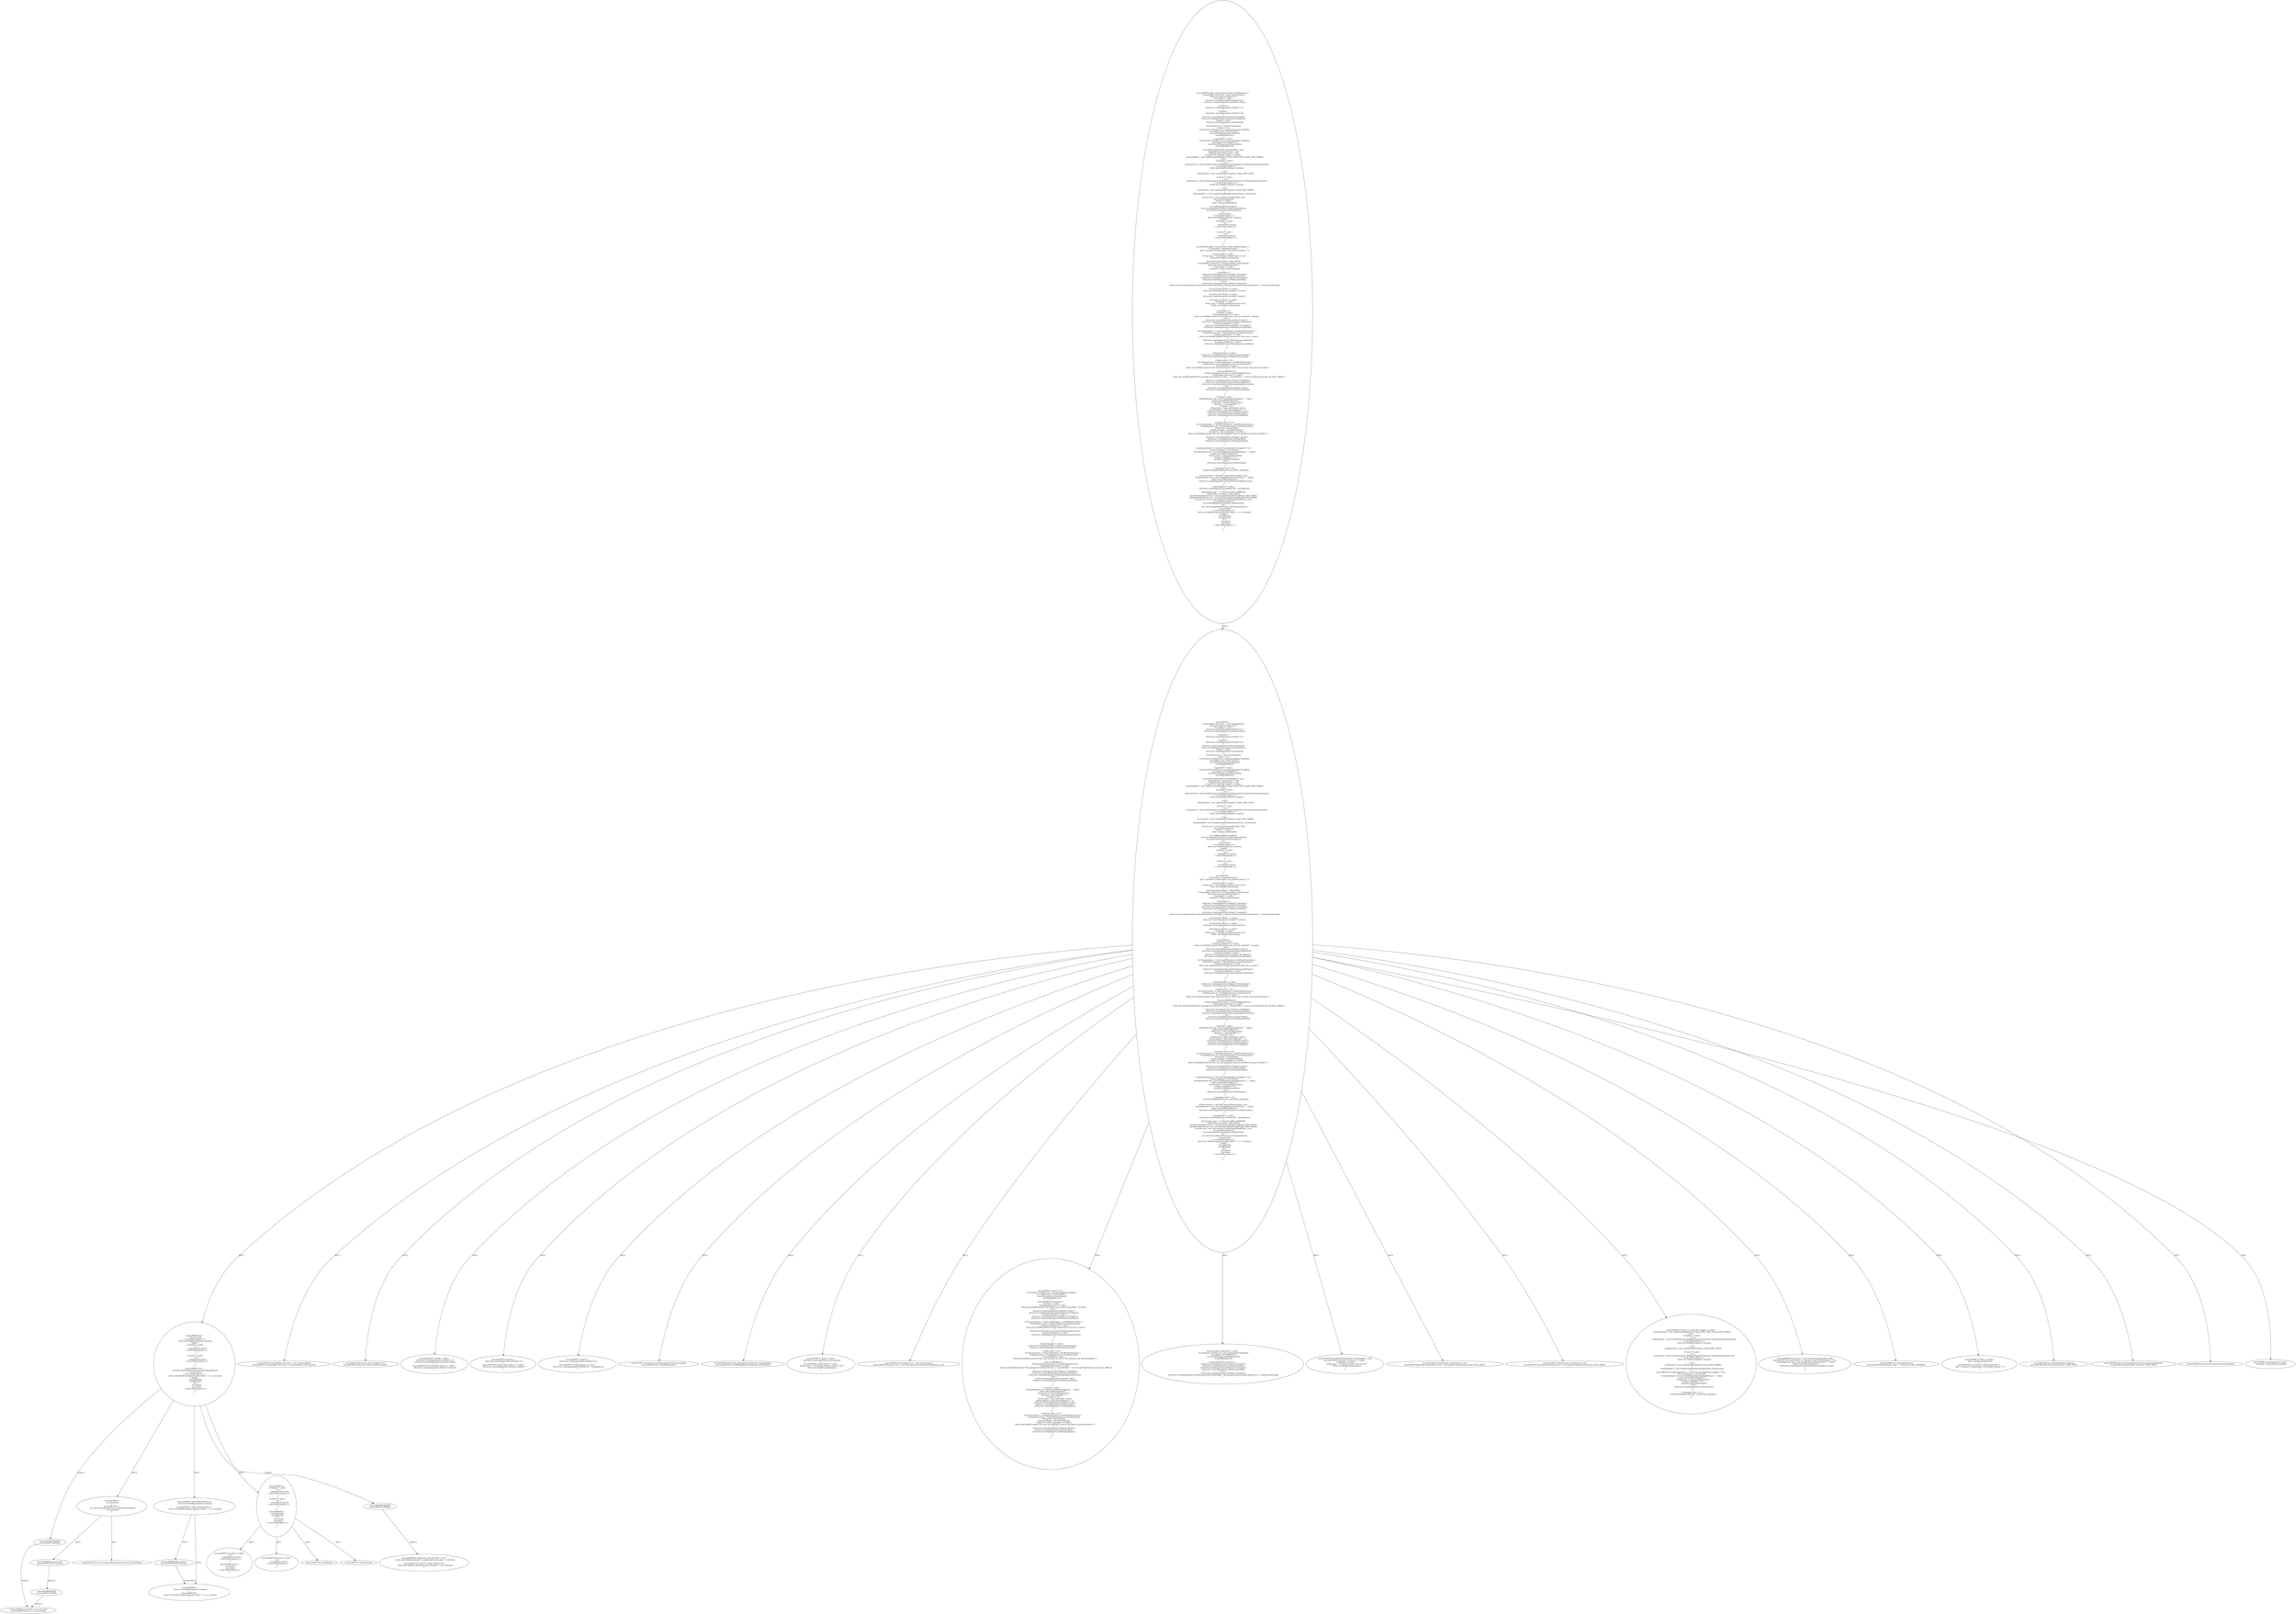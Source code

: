 digraph "Pattern" {
0 [label="execute#?#68:INSERT
execute#?#153:INSERT" shape=ellipse]
1 [label="execute#?#67:try \{
    exe.execute();
\} catch (IOException e) \{
    throw new BuildException(e, location);
\} finally \{
    if (output != null) \{
        try \{
            outputstream.close();
        \} catch (IOException e) \{
        \}
    \}
    if (error != null) \{
        try \{
            errorstream.close();
        \} catch (IOException e) \{
        \}
    \}
\}
execute#?#151:try \{
    exe.setCommandline(toExecute.getCommandline());
    exe.execute();
\} catch (IOException e) \{
    throw new BuildException(\"Javadoc failed: \" + e, e, location);
\} finally \{
    out.logFlush();
    err.logFlush();
    try \{
        out.close();
        err.close();
    \} catch (IOException e) \{
    \}
\}" shape=ellipse]
2 [label="execute#?#2:\{
    Commandline toExecute = new Commandline();
    toExecute.setExecutable(\"cvs\");
    if (cvsRoot != null) \{
        toExecute.createArgument().setValue(\"-d\");
        toExecute.createArgument().setValue(cvsRoot);
    \}
    if (noexec) \{
        toExecute.createArgument().setValue(\"-n\");
    \}
    if (quiet) \{
        toExecute.createArgument().setValue(\"-q\");
    \}
    toExecute.createArgument().setLine(command);
    toExecute.addArguments(cmd.getCommandline());
    if (pack != null) \{
        toExecute.createArgument().setLine(pack);
    \}
    Environment env = new Environment();
    if (port > 0) \{
        Environment.Variable var = new Environment.Variable();
        var.setKey(\"CVS_CLIENT_PORT\");
        var.setValue(String.valueOf(port));
        env.addVariable(var);
    \}
    if (passFile != null) \{
        Environment.Variable var = new Environment.Variable();
        var.setKey(\"CVS_PASSFILE\");
        var.setValue(String.valueOf(passFile));
        env.addVariable(var);
    \}
    ExecuteStreamHandler streamhandler = null;
    OutputStream outputstream = null;
    OutputStream errorstream = null;
    if ((error == null) && (output == null)) \{
        streamhandler = new LogStreamHandler(this, Project.MSG_INFO, Project.MSG_WARN);
    \} else \{
        if (output != null) \{
            try \{
                outputstream = new PrintStream(new BufferedOutputStream(new FileOutputStream(output)));
            \} catch (IOException e) \{
                throw new BuildException(e, location);
            \}
        \} else \{
            outputstream = new LogOutputStream(this, Project.MSG_INFO);
        \}
        if (error != null) \{
            try \{
                errorstream = new PrintStream(new BufferedOutputStream(new FileOutputStream(error)));
            \} catch (IOException e) \{
                throw new BuildException(e, location);
            \}
        \} else \{
            errorstream = new LogOutputStream(this, Project.MSG_WARN);
        \}
        streamhandler = new PumpStreamHandler(outputstream, errorstream);
    \}
    Execute exe = new Execute(streamhandler, null);
    exe.setAntRun(project);
    if (dest == null) \{
        dest = project.getBaseDir();
    \}
    exe.setWorkingDirectory(dest);
    exe.setCommandline(toExecute.getCommandline());
    exe.setEnvironment(env.getVariables());
    try \{
        exe.execute();
    \} catch (IOException e) \{
        throw new BuildException(e, location);
    \} finally \{
        if (output != null) \{
            try \{
                outputstream.close();
            \} catch (IOException e) \{
            \}
        \}
        if (error != null) \{
            try \{
                errorstream.close();
            \} catch (IOException e) \{
            \}
        \}
    \}
\}
execute#?#2:\{
    if (\"javadoc2\".equals(taskType)) \{
        log(\"!! javadoc2 is deprecated. Use javadoc instead. !!\");
    \}
    if (sourcePath == null) \{
        String msg = \"sourcePath attribute must be set!\";
        throw new BuildException(msg);
    \}
    log(\"Generating Javadoc\", MSG_INFO);
    Commandline toExecute = ((Commandline) (cmd.clone()));
    toExecute.setExecutable(\"javadoc\");
    if (classpath == null) \{
        classpath = Path.systemClasspath;
    \}
    if (!javadoc1) \{
        toExecute.createArgument().setValue(\"-classpath\");
        toExecute.createArgument().setPath(classpath);
        toExecute.createArgument().setValue(\"-sourcepath\");
        toExecute.createArgument().setPath(sourcePath);
    \} else \{
        toExecute.createArgument().setValue(\"-classpath\");
        toExecute.createArgument().setValue((sourcePath.toString() + System.getProperty(\"path.separator\")) + classpath.toString());
    \}
    if (version && (doclet == null)) \{
        toExecute.createArgument().setValue(\"-version\");
    \}
    if (author && (doclet == null)) \{
        toExecute.createArgument().setValue(\"-author\");
    \}
    if (javadoc1 || (doclet == null)) \{
        if (destDir == null) \{
            String msg = \"destDir attribute must be set!\";
            throw new BuildException(msg);
        \}
    \}
    if (!javadoc1) \{
        if (doclet != null) \{
            if (doclet.getName() == null) \{
                throw new BuildException(\"The doclet name must be specified.\", location);
            \} else \{
                toExecute.createArgument().setValue(\"-doclet\");
                toExecute.createArgument().setValue(doclet.getName());
                if (doclet.getPath() != null) \{
                    toExecute.createArgument().setValue(\"-docletpath\");
                    toExecute.createArgument().setPath(doclet.getPath());
                \}
                for (Enumeration e = doclet.getParams(); e.hasMoreElements();) \{
                    DocletParam param = ((DocletParam) (e.nextElement()));
                    if (param.getName() == null) \{
                        throw new BuildException(\"Doclet parameters must have a name\");
                    \}
                    toExecute.createArgument().setValue(param.getName());
                    if (param.getValue() != null) \{
                        toExecute.createArgument().setValue(param.getValue());
                    \}
                \}
            \}
        \}
        if (bootclasspath != null) \{
            toExecute.createArgument().setValue(\"-bootclasspath\");
            toExecute.createArgument().setPath(bootclasspath);
        \}
        if (links.size() != 0) \{
            for (Enumeration e = links.elements(); e.hasMoreElements();) \{
                LinkArgument la = ((LinkArgument) (e.nextElement()));
                if (la.getHref() == null) \{
                    throw new BuildException(\"Links must provide the URL to the external class documentation.\");
                \}
                if (la.isLinkOffline()) \{
                    String packageListLocation = la.getPackagelistLoc();
                    if (packageListLocation == null) \{
                        throw new BuildException((\"The package list location for link \" + la.getHref()) + \" must be provided because the link is offline\");
                    \}
                    toExecute.createArgument().setValue(\"-linkoffline\");
                    toExecute.createArgument().setValue(la.getHref());
                    toExecute.createArgument().setValue(packageListLocation);
                \} else \{
                    toExecute.createArgument().setValue(\"-link\");
                    toExecute.createArgument().setValue(la.getHref());
                \}
            \}
        \}
        if (group != null) \{
            StringTokenizer tok = new StringTokenizer(group, \",\", false);
            while (tok.hasMoreTokens()) \{
                String grp = tok.nextToken().trim();
                int space = grp.indexOf(\" \");
                if (space > 0) \{
                    String name = grp.substring(0, space);
                    String pkgList = grp.substring(space + 1);
                    toExecute.createArgument().setValue(\"-group\");
                    toExecute.createArgument().setValue(name);
                    toExecute.createArgument().setValue(pkgList);
                \}
            \} 
        \}
        if (groups.size() != 0) \{
            for (Enumeration e = groups.elements(); e.hasMoreElements();) \{
                GroupArgument ga = ((GroupArgument) (e.nextElement()));
                String title = ga.getTitle();
                String packages = ga.getPackages();
                if ((title == null) || (packages == null)) \{
                    throw new BuildException(\"The title and packages must be specified for group elements.\");
                \}
                toExecute.createArgument().setValue(\"-group\");
                toExecute.createArgument().setValue(title);
                toExecute.createArgument().setValue(packages);
            \}
        \}
    \}
    if ((packageNames != null) && (packageNames.length() > 0)) \{
        Vector packages = new Vector();
        StringTokenizer tok = new StringTokenizer(packageNames, \",\", false);
        while (tok.hasMoreTokens()) \{
            String name = tok.nextToken().trim();
            if (name.endsWith(\".*\")) \{
                packages.addElement(name);
            \} else \{
                toExecute.createArgument().setValue(name);
            \}
        \} 
        if (packages.size() > 0) \{
            evaluatePackages(toExecute, sourcePath, packages);
        \}
    \}
    if ((sourceFiles != null) && (sourceFiles.length() > 0)) \{
        StringTokenizer tok = new StringTokenizer(sourceFiles, \",\", false);
        while (tok.hasMoreTokens()) \{
            toExecute.createArgument().setValue(tok.nextToken().trim());
        \} 
    \}
    if (packageList != null) \{
        toExecute.createArgument().setValue(\"@\" + packageList);
    \}
    log(\"Javadoc args: \" + toExecute, MSG_VERBOSE);
    log(\"Javadoc execution\", MSG_INFO);
    JavadocOutputStream out = new JavadocOutputStream(Project.MSG_INFO);
    JavadocOutputStream err = new JavadocOutputStream(Project.MSG_WARN);
    Execute exe = new Execute(new PumpStreamHandler(out, err));
    exe.setAntRun(project);
    exe.setWorkingDirectory(project.getBaseDir());
    try \{
        exe.setCommandline(toExecute.getCommandline());
        exe.execute();
    \} catch (IOException e) \{
        throw new BuildException(\"Javadoc failed: \" + e, e, location);
    \} finally \{
        out.logFlush();
        err.logFlush();
        try \{
            out.close();
            err.close();
        \} catch (IOException e) \{
        \}
    \}
\}" shape=ellipse]
3 [label="execute#?#2:public void execute() throws BuildException \{
    Commandline toExecute = new Commandline();
    toExecute.setExecutable(\"cvs\");
    if (cvsRoot != null) \{
        toExecute.createArgument().setValue(\"-d\");
        toExecute.createArgument().setValue(cvsRoot);
    \}
    if (noexec) \{
        toExecute.createArgument().setValue(\"-n\");
    \}
    if (quiet) \{
        toExecute.createArgument().setValue(\"-q\");
    \}
    toExecute.createArgument().setLine(command);
    toExecute.addArguments(cmd.getCommandline());
    if (pack != null) \{
        toExecute.createArgument().setLine(pack);
    \}
    Environment env = new Environment();
    if (port > 0) \{
        Environment.Variable var = new Environment.Variable();
        var.setKey(\"CVS_CLIENT_PORT\");
        var.setValue(String.valueOf(port));
        env.addVariable(var);
    \}
    if (passFile != null) \{
        Environment.Variable var = new Environment.Variable();
        var.setKey(\"CVS_PASSFILE\");
        var.setValue(String.valueOf(passFile));
        env.addVariable(var);
    \}
    ExecuteStreamHandler streamhandler = null;
    OutputStream outputstream = null;
    OutputStream errorstream = null;
    if ((error == null) && (output == null)) \{
        streamhandler = new LogStreamHandler(this, Project.MSG_INFO, Project.MSG_WARN);
    \} else \{
        if (output != null) \{
            try \{
                outputstream = new PrintStream(new BufferedOutputStream(new FileOutputStream(output)));
            \} catch (IOException e) \{
                throw new BuildException(e, location);
            \}
        \} else \{
            outputstream = new LogOutputStream(this, Project.MSG_INFO);
        \}
        if (error != null) \{
            try \{
                errorstream = new PrintStream(new BufferedOutputStream(new FileOutputStream(error)));
            \} catch (IOException e) \{
                throw new BuildException(e, location);
            \}
        \} else \{
            errorstream = new LogOutputStream(this, Project.MSG_WARN);
        \}
        streamhandler = new PumpStreamHandler(outputstream, errorstream);
    \}
    Execute exe = new Execute(streamhandler, null);
    exe.setAntRun(project);
    if (dest == null) \{
        dest = project.getBaseDir();
    \}
    exe.setWorkingDirectory(dest);
    exe.setCommandline(toExecute.getCommandline());
    exe.setEnvironment(env.getVariables());
    try \{
        exe.execute();
    \} catch (IOException e) \{
        throw new BuildException(e, location);
    \} finally \{
        if (output != null) \{
            try \{
                outputstream.close();
            \} catch (IOException e) \{
            \}
        \}
        if (error != null) \{
            try \{
                errorstream.close();
            \} catch (IOException e) \{
            \}
        \}
    \}
\}
execute#?#2:public void execute() throws BuildException \{
    if (\"javadoc2\".equals(taskType)) \{
        log(\"!! javadoc2 is deprecated. Use javadoc instead. !!\");
    \}
    if (sourcePath == null) \{
        String msg = \"sourcePath attribute must be set!\";
        throw new BuildException(msg);
    \}
    log(\"Generating Javadoc\", MSG_INFO);
    Commandline toExecute = ((Commandline) (cmd.clone()));
    toExecute.setExecutable(\"javadoc\");
    if (classpath == null) \{
        classpath = Path.systemClasspath;
    \}
    if (!javadoc1) \{
        toExecute.createArgument().setValue(\"-classpath\");
        toExecute.createArgument().setPath(classpath);
        toExecute.createArgument().setValue(\"-sourcepath\");
        toExecute.createArgument().setPath(sourcePath);
    \} else \{
        toExecute.createArgument().setValue(\"-classpath\");
        toExecute.createArgument().setValue((sourcePath.toString() + System.getProperty(\"path.separator\")) + classpath.toString());
    \}
    if (version && (doclet == null)) \{
        toExecute.createArgument().setValue(\"-version\");
    \}
    if (author && (doclet == null)) \{
        toExecute.createArgument().setValue(\"-author\");
    \}
    if (javadoc1 || (doclet == null)) \{
        if (destDir == null) \{
            String msg = \"destDir attribute must be set!\";
            throw new BuildException(msg);
        \}
    \}
    if (!javadoc1) \{
        if (doclet != null) \{
            if (doclet.getName() == null) \{
                throw new BuildException(\"The doclet name must be specified.\", location);
            \} else \{
                toExecute.createArgument().setValue(\"-doclet\");
                toExecute.createArgument().setValue(doclet.getName());
                if (doclet.getPath() != null) \{
                    toExecute.createArgument().setValue(\"-docletpath\");
                    toExecute.createArgument().setPath(doclet.getPath());
                \}
                for (Enumeration e = doclet.getParams(); e.hasMoreElements();) \{
                    DocletParam param = ((DocletParam) (e.nextElement()));
                    if (param.getName() == null) \{
                        throw new BuildException(\"Doclet parameters must have a name\");
                    \}
                    toExecute.createArgument().setValue(param.getName());
                    if (param.getValue() != null) \{
                        toExecute.createArgument().setValue(param.getValue());
                    \}
                \}
            \}
        \}
        if (bootclasspath != null) \{
            toExecute.createArgument().setValue(\"-bootclasspath\");
            toExecute.createArgument().setPath(bootclasspath);
        \}
        if (links.size() != 0) \{
            for (Enumeration e = links.elements(); e.hasMoreElements();) \{
                LinkArgument la = ((LinkArgument) (e.nextElement()));
                if (la.getHref() == null) \{
                    throw new BuildException(\"Links must provide the URL to the external class documentation.\");
                \}
                if (la.isLinkOffline()) \{
                    String packageListLocation = la.getPackagelistLoc();
                    if (packageListLocation == null) \{
                        throw new BuildException((\"The package list location for link \" + la.getHref()) + \" must be provided because the link is offline\");
                    \}
                    toExecute.createArgument().setValue(\"-linkoffline\");
                    toExecute.createArgument().setValue(la.getHref());
                    toExecute.createArgument().setValue(packageListLocation);
                \} else \{
                    toExecute.createArgument().setValue(\"-link\");
                    toExecute.createArgument().setValue(la.getHref());
                \}
            \}
        \}
        if (group != null) \{
            StringTokenizer tok = new StringTokenizer(group, \",\", false);
            while (tok.hasMoreTokens()) \{
                String grp = tok.nextToken().trim();
                int space = grp.indexOf(\" \");
                if (space > 0) \{
                    String name = grp.substring(0, space);
                    String pkgList = grp.substring(space + 1);
                    toExecute.createArgument().setValue(\"-group\");
                    toExecute.createArgument().setValue(name);
                    toExecute.createArgument().setValue(pkgList);
                \}
            \} 
        \}
        if (groups.size() != 0) \{
            for (Enumeration e = groups.elements(); e.hasMoreElements();) \{
                GroupArgument ga = ((GroupArgument) (e.nextElement()));
                String title = ga.getTitle();
                String packages = ga.getPackages();
                if ((title == null) || (packages == null)) \{
                    throw new BuildException(\"The title and packages must be specified for group elements.\");
                \}
                toExecute.createArgument().setValue(\"-group\");
                toExecute.createArgument().setValue(title);
                toExecute.createArgument().setValue(packages);
            \}
        \}
    \}
    if ((packageNames != null) && (packageNames.length() > 0)) \{
        Vector packages = new Vector();
        StringTokenizer tok = new StringTokenizer(packageNames, \",\", false);
        while (tok.hasMoreTokens()) \{
            String name = tok.nextToken().trim();
            if (name.endsWith(\".*\")) \{
                packages.addElement(name);
            \} else \{
                toExecute.createArgument().setValue(name);
            \}
        \} 
        if (packages.size() > 0) \{
            evaluatePackages(toExecute, sourcePath, packages);
        \}
    \}
    if ((sourceFiles != null) && (sourceFiles.length() > 0)) \{
        StringTokenizer tok = new StringTokenizer(sourceFiles, \",\", false);
        while (tok.hasMoreTokens()) \{
            toExecute.createArgument().setValue(tok.nextToken().trim());
        \} 
    \}
    if (packageList != null) \{
        toExecute.createArgument().setValue(\"@\" + packageList);
    \}
    log(\"Javadoc args: \" + toExecute, MSG_VERBOSE);
    log(\"Javadoc execution\", MSG_INFO);
    JavadocOutputStream out = new JavadocOutputStream(Project.MSG_INFO);
    JavadocOutputStream err = new JavadocOutputStream(Project.MSG_WARN);
    Execute exe = new Execute(new PumpStreamHandler(out, err));
    exe.setAntRun(project);
    exe.setWorkingDirectory(project.getBaseDir());
    try \{
        exe.setCommandline(toExecute.getCommandline());
        exe.execute();
    \} catch (IOException e) \{
        throw new BuildException(\"Javadoc failed: \" + e, e, location);
    \} finally \{
        out.logFlush();
        err.logFlush();
        try \{
            out.close();
            err.close();
        \} catch (IOException e) \{
        \}
    \}
\}" shape=ellipse]
4 [label="execute#?#3:Commandline toExecute = new Commandline()
execute#?#11:Commandline toExecute = ((Commandline) (cmd.clone()))" shape=ellipse]
5 [label="execute#?#4:toExecute.setExecutable(\"cvs\")
execute#?#12:toExecute.setExecutable(\"javadoc\")" shape=ellipse]
6 [label="execute#?#5:if (cvsRoot != null) \{
    toExecute.createArgument().setValue(\"-d\");
    toExecute.createArgument().setValue(cvsRoot);
\}
execute#?#29:if (version && (doclet == null)) \{
    toExecute.createArgument().setValue(\"-version\");
\}" shape=ellipse]
7 [label="execute#?#9:if (noexec) \{
    toExecute.createArgument().setValue(\"-n\");
\}
execute#?#32:if (author && (doclet == null)) \{
    toExecute.createArgument().setValue(\"-author\");
\}" shape=ellipse]
8 [label="execute#?#12:if (quiet) \{
    toExecute.createArgument().setValue(\"-q\");
\}
execute#?#141:if (packageList != null) \{
    toExecute.createArgument().setValue(\"@\" + packageList);
\}" shape=ellipse]
9 [label="execute#?#15:toExecute.createArgument().setLine(command)
execute#?#149:exe.setAntRun(project)" shape=ellipse]
10 [label="execute#?#16:toExecute.addArguments(cmd.getCommandline())
execute#?#150:exe.setWorkingDirectory(project.getBaseDir())" shape=ellipse]
11 [label="execute#?#17:if (pack != null) \{
    toExecute.createArgument().setLine(pack);
\}
execute#?#6:if (sourcePath == null) \{
    String msg = \"sourcePath attribute must be set!\";
    throw new BuildException(msg);
\}" shape=ellipse]
12 [label="execute#?#20:Environment env = new Environment()
execute#?#148:Execute exe = new Execute(new PumpStreamHandler(out, err))" shape=ellipse]
13 [label="execute#?#21:if (port > 0) \{
    Environment.Variable var = new Environment.Variable();
    var.setKey(\"CVS_CLIENT_PORT\");
    var.setValue(String.valueOf(port));
    env.addVariable(var);
\}
execute#?#41:if (!javadoc1) \{
    if (doclet != null) \{
        if (doclet.getName() == null) \{
            throw new BuildException(\"The doclet name must be specified.\", location);
        \} else \{
            toExecute.createArgument().setValue(\"-doclet\");
            toExecute.createArgument().setValue(doclet.getName());
            if (doclet.getPath() != null) \{
                toExecute.createArgument().setValue(\"-docletpath\");
                toExecute.createArgument().setPath(doclet.getPath());
            \}
            for (Enumeration e = doclet.getParams(); e.hasMoreElements();) \{
                DocletParam param = ((DocletParam) (e.nextElement()));
                if (param.getName() == null) \{
                    throw new BuildException(\"Doclet parameters must have a name\");
                \}
                toExecute.createArgument().setValue(param.getName());
                if (param.getValue() != null) \{
                    toExecute.createArgument().setValue(param.getValue());
                \}
            \}
        \}
    \}
    if (bootclasspath != null) \{
        toExecute.createArgument().setValue(\"-bootclasspath\");
        toExecute.createArgument().setPath(bootclasspath);
    \}
    if (links.size() != 0) \{
        for (Enumeration e = links.elements(); e.hasMoreElements();) \{
            LinkArgument la = ((LinkArgument) (e.nextElement()));
            if (la.getHref() == null) \{
                throw new BuildException(\"Links must provide the URL to the external class documentation.\");
            \}
            if (la.isLinkOffline()) \{
                String packageListLocation = la.getPackagelistLoc();
                if (packageListLocation == null) \{
                    throw new BuildException((\"The package list location for link \" + la.getHref()) + \" must be provided because the link is offline\");
                \}
                toExecute.createArgument().setValue(\"-linkoffline\");
                toExecute.createArgument().setValue(la.getHref());
                toExecute.createArgument().setValue(packageListLocation);
            \} else \{
                toExecute.createArgument().setValue(\"-link\");
                toExecute.createArgument().setValue(la.getHref());
            \}
        \}
    \}
    if (group != null) \{
        StringTokenizer tok = new StringTokenizer(group, \",\", false);
        while (tok.hasMoreTokens()) \{
            String grp = tok.nextToken().trim();
            int space = grp.indexOf(\" \");
            if (space > 0) \{
                String name = grp.substring(0, space);
                String pkgList = grp.substring(space + 1);
                toExecute.createArgument().setValue(\"-group\");
                toExecute.createArgument().setValue(name);
                toExecute.createArgument().setValue(pkgList);
            \}
        \} 
    \}
    if (groups.size() != 0) \{
        for (Enumeration e = groups.elements(); e.hasMoreElements();) \{
            GroupArgument ga = ((GroupArgument) (e.nextElement()));
            String title = ga.getTitle();
            String packages = ga.getPackages();
            if ((title == null) || (packages == null)) \{
                throw new BuildException(\"The title and packages must be specified for group elements.\");
            \}
            toExecute.createArgument().setValue(\"-group\");
            toExecute.createArgument().setValue(title);
            toExecute.createArgument().setValue(packages);
        \}
    \}
\}" shape=ellipse]
14 [label="execute#?#27:if (passFile != null) \{
    Environment.Variable var = new Environment.Variable();
    var.setKey(\"CVS_PASSFILE\");
    var.setValue(String.valueOf(passFile));
    env.addVariable(var);
\}
execute#?#16:if (!javadoc1) \{
    toExecute.createArgument().setValue(\"-classpath\");
    toExecute.createArgument().setPath(classpath);
    toExecute.createArgument().setValue(\"-sourcepath\");
    toExecute.createArgument().setPath(sourcePath);
\} else \{
    toExecute.createArgument().setValue(\"-classpath\");
    toExecute.createArgument().setValue((sourcePath.toString() + System.getProperty(\"path.separator\")) + classpath.toString());
\}" shape=ellipse]
15 [label="execute#?#33:ExecuteStreamHandler streamhandler = null
execute#?#35:if (javadoc1 || (doclet == null)) \{
    if (destDir == null) \{
        String msg = \"destDir attribute must be set!\";
        throw new BuildException(msg);
    \}
\}" shape=ellipse]
16 [label="execute#?#34:OutputStream outputstream = null
execute#?#146:JavadocOutputStream out = new JavadocOutputStream(Project.MSG_INFO)" shape=ellipse]
17 [label="execute#?#35:OutputStream errorstream = null
execute#?#147:JavadocOutputStream err = new JavadocOutputStream(Project.MSG_WARN)" shape=ellipse]
18 [label="execute#?#36:if ((error == null) && (output == null)) \{
    streamhandler = new LogStreamHandler(this, Project.MSG_INFO, Project.MSG_WARN);
\} else \{
    if (output != null) \{
        try \{
            outputstream = new PrintStream(new BufferedOutputStream(new FileOutputStream(output)));
        \} catch (IOException e) \{
            throw new BuildException(e, location);
        \}
    \} else \{
        outputstream = new LogOutputStream(this, Project.MSG_INFO);
    \}
    if (error != null) \{
        try \{
            errorstream = new PrintStream(new BufferedOutputStream(new FileOutputStream(error)));
        \} catch (IOException e) \{
            throw new BuildException(e, location);
        \}
    \} else \{
        errorstream = new LogOutputStream(this, Project.MSG_WARN);
    \}
    streamhandler = new PumpStreamHandler(outputstream, errorstream);
\}
execute#?#120:if ((packageNames != null) && (packageNames.length() > 0)) \{
    Vector packages = new Vector();
    StringTokenizer tok = new StringTokenizer(packageNames, \",\", false);
    while (tok.hasMoreTokens()) \{
        String name = tok.nextToken().trim();
        if (name.endsWith(\".*\")) \{
            packages.addElement(name);
        \} else \{
            toExecute.createArgument().setValue(name);
        \}
    \} 
    if (packages.size() > 0) \{
        evaluatePackages(toExecute, sourcePath, packages);
    \}
\}" shape=ellipse]
19 [label="execute#?#59:Execute exe = new Execute(streamhandler, null)
execute#?#135:if ((sourceFiles != null) && (sourceFiles.length() > 0)) \{
    StringTokenizer tok = new StringTokenizer(sourceFiles, \",\", false);
    while (tok.hasMoreTokens()) \{
        toExecute.createArgument().setValue(tok.nextToken().trim());
    \} 
\}" shape=ellipse]
20 [label="execute#?#60:exe.setAntRun(project)
execute#?#144:log(\"Javadoc args: \" + toExecute, MSG_VERBOSE)" shape=ellipse]
21 [label="execute#?#61:if (dest == null) \{
    dest = project.getBaseDir();
\}
execute#?#3:if (\"javadoc2\".equals(taskType)) \{
    log(\"!! javadoc2 is deprecated. Use javadoc instead. !!\");
\}" shape=ellipse]
22 [label="execute#?#64:exe.setWorkingDirectory(dest)
execute#?#10:log(\"Generating Javadoc\", MSG_INFO)" shape=ellipse]
23 [label="execute#?#65:exe.setCommandline(toExecute.getCommandline())
execute#?#145:log(\"Javadoc execution\", MSG_INFO)" shape=ellipse]
24 [label="execute#?#66:exe.setEnvironment(env.getVariables())" shape=ellipse]
25 [label="execute#?#67:\{
    exe.execute();
\}
execute#?#151:\{
    exe.setCommandline(toExecute.getCommandline());
    exe.execute();
\}" shape=ellipse]
26 [label="execute#?#68:exe.execute()
execute#?#153:exe.execute()" shape=ellipse]
27 [label="execute#?#69: catch (IOException e) \{
    throw new BuildException(e, location);
\}
execute#?#154: catch (IOException e) \{
    throw new BuildException(\"Javadoc failed: \" + e, e, location);
\}" shape=ellipse]
28 [label="execute#?#69:IOException e
execute#?#154:IOException e" shape=ellipse]
29 [label="execute#?#69:\{
    throw new BuildException(e, location);
\}
execute#?#154:\{
    throw new BuildException(\"Javadoc failed: \" + e, e, location);
\}" shape=ellipse]
30 [label="execute#?#71:\{
    if (output != null) \{
        try \{
            outputstream.close();
        \} catch (IOException e) \{
        \}
    \}
    if (error != null) \{
        try \{
            errorstream.close();
        \} catch (IOException e) \{
        \}
    \}
\}
execute#?#156:\{
    out.logFlush();
    err.logFlush();
    try \{
        out.close();
        err.close();
    \} catch (IOException e) \{
    \}
\}" shape=ellipse]
31 [label="execute#?#72:if (output != null) \{
    try \{
        outputstream.close();
    \} catch (IOException e) \{
    \}
\}
execute#?#159:try \{
    out.close();
    err.close();
\} catch (IOException e) \{
\}" shape=ellipse]
32 [label="execute#?#78:if (error != null) \{
    try \{
        errorstream.close();
    \} catch (IOException e) \{
    \}
\}" shape=ellipse]
33 [label="execute#?#69:INSERT
execute#?#154:INSERT" shape=ellipse]
34 [label="execute#?#69:if (failOnError && (retCode != 0)) \{
    throw new BuildException(\"cvs exited with error code \" + retCode);
\}
execute#?#154:if ((ret != 0) && failOnError) \{
    throw new BuildException(\"Javadoc returned \" + ret, location);
\}" shape=ellipse]
35 [label="execute#?#68:int retCode = exe.execute()
execute#?#153:int ret = exe.execute()" shape=ellipse]
36 [label="execute#?#68:MOVE
execute#?#153:MOVE" shape=ellipse]
37 [label="execute#?#158:err.logFlush()" shape=ellipse]
38 [label="execute#?#152:exe.setCommandline(toExecute.getCommandline())" shape=ellipse]
39 [label="execute#?#157:out.logFlush()" shape=ellipse]
40 [label="execute#?#13:if (classpath == null) \{
    classpath = Path.systemClasspath;
\}" shape=ellipse]
0 -> 35 [label="Action:2"];
1 -> 0 [label="Action:2"];
1 -> 25 [label="AST:2"];
1 -> 27 [label="AST:2"];
1 -> 30 [label="AST:2"];
1 -> 33 [label="Action:2"];
2 -> 1 [label="AST:2"];
2 -> 4 [label="AST:2"];
2 -> 5 [label="AST:2"];
2 -> 6 [label="AST:2"];
2 -> 7 [label="AST:2"];
2 -> 8 [label="AST:2"];
2 -> 9 [label="AST:2"];
2 -> 10 [label="AST:2"];
2 -> 11 [label="AST:2"];
2 -> 12 [label="AST:2"];
2 -> 13 [label="AST:2"];
2 -> 14 [label="AST:2"];
2 -> 15 [label="AST:2"];
2 -> 16 [label="AST:2"];
2 -> 17 [label="AST:2"];
2 -> 18 [label="AST:2"];
2 -> 19 [label="AST:2"];
2 -> 20 [label="AST:2"];
2 -> 21 [label="AST:2"];
2 -> 22 [label="AST:2"];
2 -> 23 [label="AST:2"];
2 -> 24 [label="AST:1"];
2 -> 40 [label="AST:1"];
3 -> 2 [label="AST:2"];
25 -> 26 [label="AST:2"];
25 -> 38 [label="AST:1"];
26 -> 36 [label="Action:2"];
27 -> 28 [label="AST:2"];
27 -> 29 [label="AST:2"];
28 -> 29 [label="Control Dep:2"];
30 -> 31 [label="AST:2"];
30 -> 32 [label="AST:1"];
30 -> 37 [label="AST:1"];
30 -> 39 [label="AST:1"];
33 -> 34 [label="Action:2"];
36 -> 35 [label="Action:2"];
}